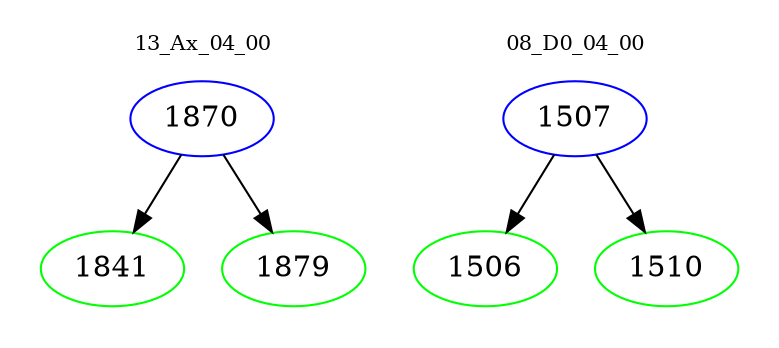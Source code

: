 digraph{
subgraph cluster_0 {
color = white
label = "13_Ax_04_00";
fontsize=10;
T0_1870 [label="1870", color="blue"]
T0_1870 -> T0_1841 [color="black"]
T0_1841 [label="1841", color="green"]
T0_1870 -> T0_1879 [color="black"]
T0_1879 [label="1879", color="green"]
}
subgraph cluster_1 {
color = white
label = "08_D0_04_00";
fontsize=10;
T1_1507 [label="1507", color="blue"]
T1_1507 -> T1_1506 [color="black"]
T1_1506 [label="1506", color="green"]
T1_1507 -> T1_1510 [color="black"]
T1_1510 [label="1510", color="green"]
}
}
